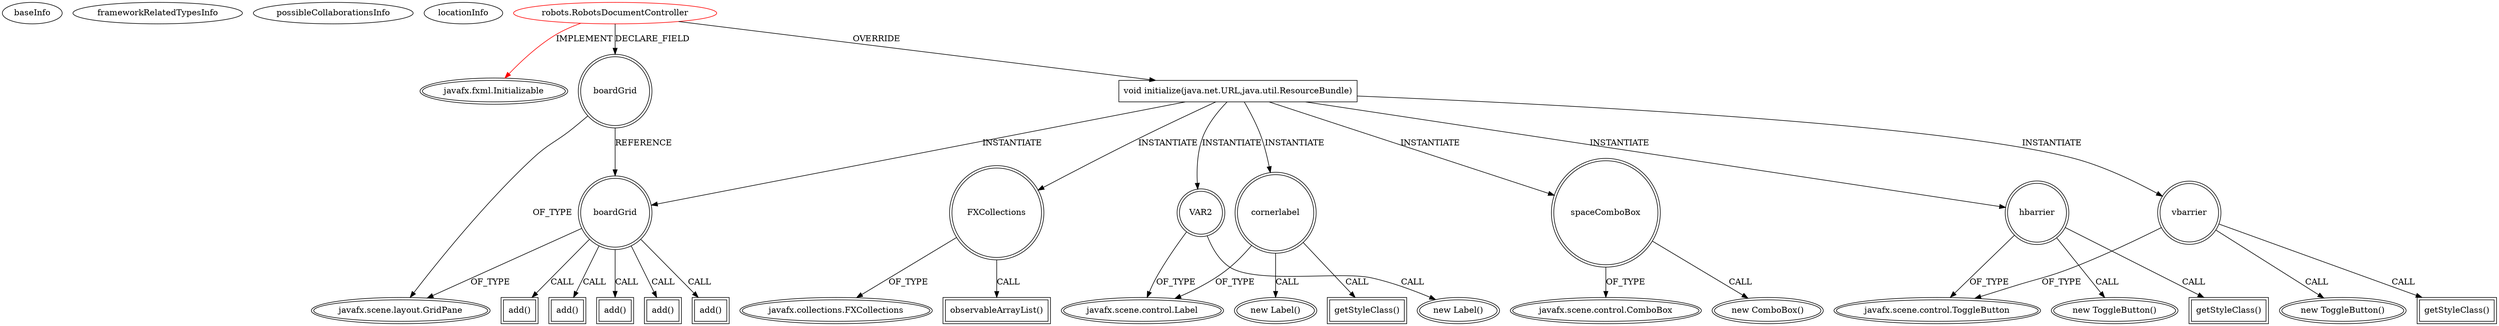 digraph {
baseInfo[graphId=4547,category="extension_graph",isAnonymous=false,possibleRelation=false]
frameworkRelatedTypesInfo[0="javafx.fxml.Initializable"]
possibleCollaborationsInfo[]
locationInfo[projectName="timwalsh300-robots",filePath="/timwalsh300-robots/robots-master/src/robots/RobotsDocumentController.java",contextSignature="RobotsDocumentController",graphId="4547"]
0[label="robots.RobotsDocumentController",vertexType="ROOT_CLIENT_CLASS_DECLARATION",isFrameworkType=false,color=red]
1[label="javafx.fxml.Initializable",vertexType="FRAMEWORK_INTERFACE_TYPE",isFrameworkType=true,peripheries=2]
2[label="boardGrid",vertexType="FIELD_DECLARATION",isFrameworkType=true,peripheries=2,shape=circle]
3[label="javafx.scene.layout.GridPane",vertexType="FRAMEWORK_CLASS_TYPE",isFrameworkType=true,peripheries=2]
4[label="void initialize(java.net.URL,java.util.ResourceBundle)",vertexType="OVERRIDING_METHOD_DECLARATION",isFrameworkType=false,shape=box]
5[label="FXCollections",vertexType="VARIABLE_EXPRESION",isFrameworkType=true,peripheries=2,shape=circle]
7[label="javafx.collections.FXCollections",vertexType="FRAMEWORK_CLASS_TYPE",isFrameworkType=true,peripheries=2]
6[label="observableArrayList()",vertexType="INSIDE_CALL",isFrameworkType=true,peripheries=2,shape=box]
8[label="boardGrid",vertexType="VARIABLE_EXPRESION",isFrameworkType=true,peripheries=2,shape=circle]
9[label="add()",vertexType="INSIDE_CALL",isFrameworkType=true,peripheries=2,shape=box]
12[label="VAR2",vertexType="VARIABLE_EXPRESION",isFrameworkType=true,peripheries=2,shape=circle]
13[label="javafx.scene.control.Label",vertexType="FRAMEWORK_CLASS_TYPE",isFrameworkType=true,peripheries=2]
11[label="new Label()",vertexType="CONSTRUCTOR_CALL",isFrameworkType=true,peripheries=2]
15[label="spaceComboBox",vertexType="VARIABLE_EXPRESION",isFrameworkType=true,peripheries=2,shape=circle]
16[label="javafx.scene.control.ComboBox",vertexType="FRAMEWORK_CLASS_TYPE",isFrameworkType=true,peripheries=2]
14[label="new ComboBox()",vertexType="CONSTRUCTOR_CALL",isFrameworkType=true,peripheries=2]
18[label="add()",vertexType="INSIDE_CALL",isFrameworkType=true,peripheries=2,shape=box]
20[label="vbarrier",vertexType="VARIABLE_EXPRESION",isFrameworkType=true,peripheries=2,shape=circle]
21[label="javafx.scene.control.ToggleButton",vertexType="FRAMEWORK_CLASS_TYPE",isFrameworkType=true,peripheries=2]
19[label="new ToggleButton()",vertexType="CONSTRUCTOR_CALL",isFrameworkType=true,peripheries=2]
23[label="getStyleClass()",vertexType="INSIDE_CALL",isFrameworkType=true,peripheries=2,shape=box]
25[label="add()",vertexType="INSIDE_CALL",isFrameworkType=true,peripheries=2,shape=box]
27[label="hbarrier",vertexType="VARIABLE_EXPRESION",isFrameworkType=true,peripheries=2,shape=circle]
26[label="new ToggleButton()",vertexType="CONSTRUCTOR_CALL",isFrameworkType=true,peripheries=2]
30[label="getStyleClass()",vertexType="INSIDE_CALL",isFrameworkType=true,peripheries=2,shape=box]
32[label="add()",vertexType="INSIDE_CALL",isFrameworkType=true,peripheries=2,shape=box]
34[label="cornerlabel",vertexType="VARIABLE_EXPRESION",isFrameworkType=true,peripheries=2,shape=circle]
33[label="new Label()",vertexType="CONSTRUCTOR_CALL",isFrameworkType=true,peripheries=2]
37[label="getStyleClass()",vertexType="INSIDE_CALL",isFrameworkType=true,peripheries=2,shape=box]
39[label="add()",vertexType="INSIDE_CALL",isFrameworkType=true,peripheries=2,shape=box]
0->1[label="IMPLEMENT",color=red]
0->2[label="DECLARE_FIELD"]
2->3[label="OF_TYPE"]
0->4[label="OVERRIDE"]
4->5[label="INSTANTIATE"]
5->7[label="OF_TYPE"]
5->6[label="CALL"]
4->8[label="INSTANTIATE"]
2->8[label="REFERENCE"]
8->3[label="OF_TYPE"]
8->9[label="CALL"]
4->12[label="INSTANTIATE"]
12->13[label="OF_TYPE"]
12->11[label="CALL"]
4->15[label="INSTANTIATE"]
15->16[label="OF_TYPE"]
15->14[label="CALL"]
8->18[label="CALL"]
4->20[label="INSTANTIATE"]
20->21[label="OF_TYPE"]
20->19[label="CALL"]
20->23[label="CALL"]
8->25[label="CALL"]
4->27[label="INSTANTIATE"]
27->21[label="OF_TYPE"]
27->26[label="CALL"]
27->30[label="CALL"]
8->32[label="CALL"]
4->34[label="INSTANTIATE"]
34->13[label="OF_TYPE"]
34->33[label="CALL"]
34->37[label="CALL"]
8->39[label="CALL"]
}
